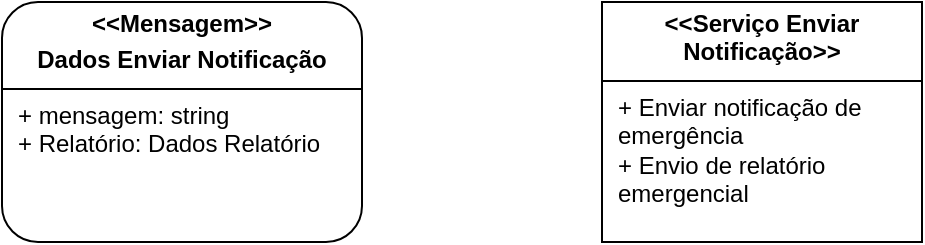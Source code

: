 <mxfile version="26.2.13">
  <diagram name="Página-1" id="YriZI73NLtp_PUGLSabE">
    <mxGraphModel dx="788" dy="721" grid="1" gridSize="10" guides="1" tooltips="1" connect="1" arrows="1" fold="1" page="1" pageScale="1" pageWidth="827" pageHeight="1169" math="0" shadow="0">
      <root>
        <mxCell id="0" />
        <mxCell id="1" parent="0" />
        <mxCell id="nq9FCkBXDmZs3lw8WBLr-1" value="&lt;p style=&quot;margin: 4px 0px 0px; text-align: center;&quot;&gt;&lt;b style=&quot;&quot;&gt;&amp;lt;&amp;lt;Mensagem&amp;gt;&amp;gt;&lt;/b&gt;&lt;/p&gt;&lt;p style=&quot;margin: 4px 0px 0px; text-align: center;&quot;&gt;&lt;b style=&quot;&quot;&gt;Dados Enviar Notificação&lt;/b&gt;&lt;/p&gt;&lt;hr size=&quot;1&quot; style=&quot;border-style:solid;&quot;&gt;&lt;p style=&quot;margin:0px;margin-left:8px;&quot;&gt;+ mensagem: string&lt;/p&gt;&lt;p style=&quot;margin:0px;margin-left:8px;&quot;&gt;+ Relatório: Dados Relatório&lt;/p&gt;" style="verticalAlign=top;align=left;overflow=fill;html=1;whiteSpace=wrap;rounded=1;" vertex="1" parent="1">
          <mxGeometry x="130" y="200" width="180" height="120" as="geometry" />
        </mxCell>
        <mxCell id="nq9FCkBXDmZs3lw8WBLr-3" value="&lt;p style=&quot;margin: 4px 0px 0px; text-align: center;&quot;&gt;&lt;b style=&quot;&quot;&gt;&amp;lt;&amp;lt;Serviço Enviar Notificação&amp;gt;&amp;gt;&lt;/b&gt;&lt;/p&gt;&lt;hr size=&quot;1&quot; style=&quot;border-style:solid;&quot;&gt;&lt;p style=&quot;margin:0px;margin-left:8px;&quot;&gt;+ Enviar notificação de emergência&lt;/p&gt;&lt;p style=&quot;margin:0px;margin-left:8px;&quot;&gt;+ Envio de relatório emergencial&lt;/p&gt;" style="verticalAlign=top;align=left;overflow=fill;html=1;whiteSpace=wrap;" vertex="1" parent="1">
          <mxGeometry x="430" y="200" width="160" height="120" as="geometry" />
        </mxCell>
      </root>
    </mxGraphModel>
  </diagram>
</mxfile>
